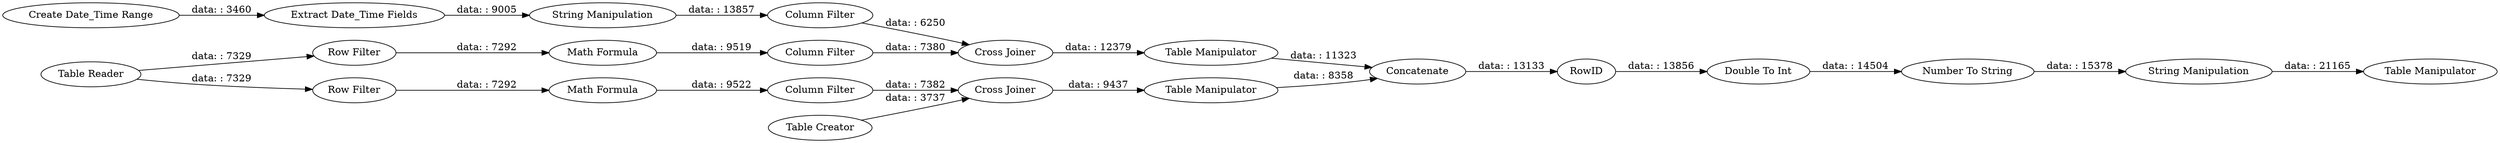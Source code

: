 digraph {
	"-7577443727460925922_7" [label="Row Filter"]
	"-7577443727460925922_22" [label="Double To Int"]
	"-7577443727460925922_19" [label=RowID]
	"-7577443727460925922_8" [label="Math Formula"]
	"-7577443727460925922_15" [label="Cross Joiner"]
	"-7577443727460925922_14" [label="Table Creator"]
	"-7577443727460925922_17" [label=Concatenate]
	"-7577443727460925922_11" [label="Column Filter"]
	"-7577443727460925922_21" [label="Number To String"]
	"-7577443727460925922_23" [label="Table Manipulator"]
	"-7577443727460925922_4" [label="Extract Date_Time Fields"]
	"-7577443727460925922_10" [label="Cross Joiner"]
	"-7577443727460925922_6" [label="Row Filter"]
	"-7577443727460925922_2" [label="Create Date_Time Range"]
	"-7577443727460925922_12" [label="Column Filter"]
	"-7577443727460925922_5" [label="Math Formula"]
	"-7577443727460925922_9" [label="String Manipulation"]
	"-7577443727460925922_1" [label="Table Reader"]
	"-7577443727460925922_13" [label="Table Manipulator"]
	"-7577443727460925922_20" [label="String Manipulation"]
	"-7577443727460925922_16" [label="Column Filter"]
	"-7577443727460925922_18" [label="Table Manipulator"]
	"-7577443727460925922_2" -> "-7577443727460925922_4" [label="data: : 3460"]
	"-7577443727460925922_21" -> "-7577443727460925922_20" [label="data: : 15378"]
	"-7577443727460925922_18" -> "-7577443727460925922_17" [label="data: : 8358"]
	"-7577443727460925922_7" -> "-7577443727460925922_8" [label="data: : 7292"]
	"-7577443727460925922_20" -> "-7577443727460925922_23" [label="data: : 21165"]
	"-7577443727460925922_19" -> "-7577443727460925922_22" [label="data: : 13856"]
	"-7577443727460925922_11" -> "-7577443727460925922_10" [label="data: : 7380"]
	"-7577443727460925922_13" -> "-7577443727460925922_17" [label="data: : 11323"]
	"-7577443727460925922_4" -> "-7577443727460925922_9" [label="data: : 9005"]
	"-7577443727460925922_5" -> "-7577443727460925922_11" [label="data: : 9519"]
	"-7577443727460925922_15" -> "-7577443727460925922_18" [label="data: : 9437"]
	"-7577443727460925922_8" -> "-7577443727460925922_16" [label="data: : 9522"]
	"-7577443727460925922_9" -> "-7577443727460925922_12" [label="data: : 13857"]
	"-7577443727460925922_16" -> "-7577443727460925922_15" [label="data: : 7382"]
	"-7577443727460925922_1" -> "-7577443727460925922_7" [label="data: : 7329"]
	"-7577443727460925922_1" -> "-7577443727460925922_6" [label="data: : 7329"]
	"-7577443727460925922_22" -> "-7577443727460925922_21" [label="data: : 14504"]
	"-7577443727460925922_12" -> "-7577443727460925922_10" [label="data: : 6250"]
	"-7577443727460925922_6" -> "-7577443727460925922_5" [label="data: : 7292"]
	"-7577443727460925922_14" -> "-7577443727460925922_15" [label="data: : 3737"]
	"-7577443727460925922_17" -> "-7577443727460925922_19" [label="data: : 13133"]
	"-7577443727460925922_10" -> "-7577443727460925922_13" [label="data: : 12379"]
	rankdir=LR
}

